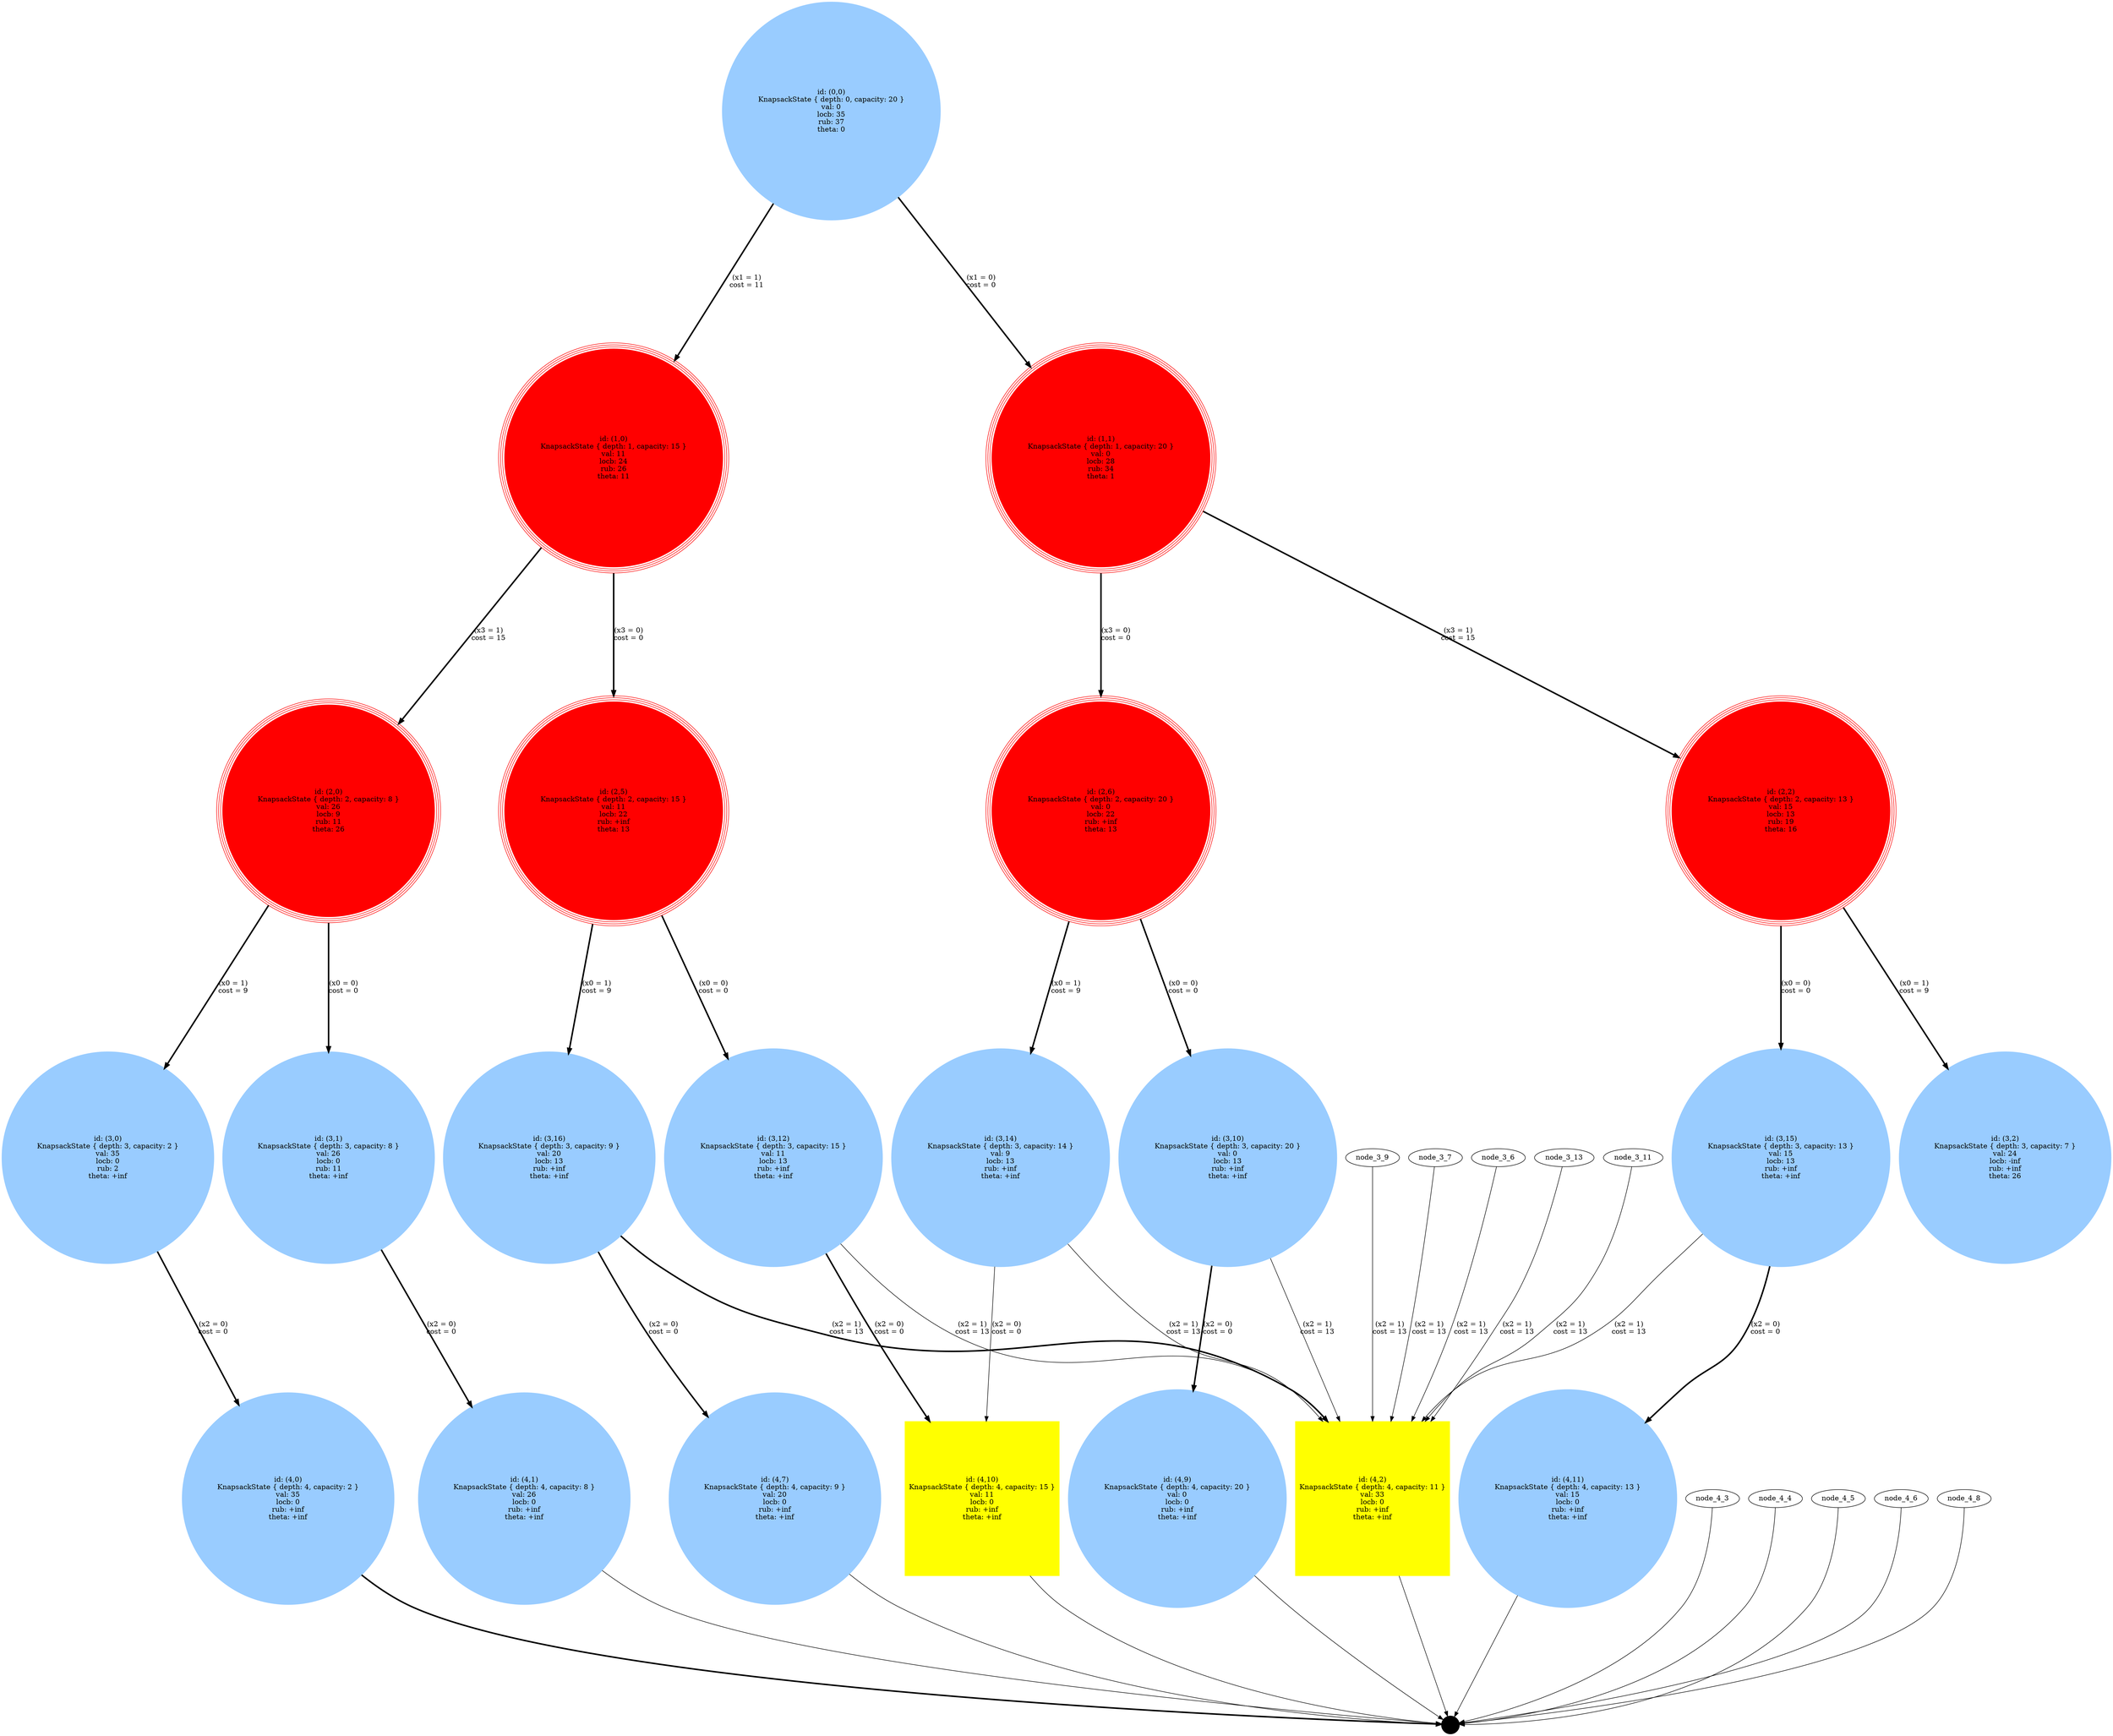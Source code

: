 digraph {
	ranksep = 3;

	node_0_0 [shape=circle,style=filled,color="#99ccff",peripheries=1,group="root",label="id: (0,0)
KnapsackState { depth: 0, capacity: 20 }\nval: 0\nlocb: 35\nrub: 37\ntheta: 0"];
	node_1_0 [shape=circle,style=filled,color=red,peripheries=4,group="1",label="id: (1,0)
KnapsackState { depth: 1, capacity: 15 }\nval: 11\nlocb: 24\nrub: 26\ntheta: 11"];
	node_0_0 -> node_1_0 [penwidth=3,label="(x1 = 1)\ncost = 11"];
	node_1_1 [shape=circle,style=filled,color=red,peripheries=4,group="1",label="id: (1,1)
KnapsackState { depth: 1, capacity: 20 }\nval: 0\nlocb: 28\nrub: 34\ntheta: 1"];
	node_0_0 -> node_1_1 [penwidth=3,label="(x1 = 0)\ncost = 0"];
	node_2_0 [shape=circle,style=filled,color=red,peripheries=4,group="3",label="id: (2,0)
KnapsackState { depth: 2, capacity: 8 }\nval: 26\nlocb: 9\nrub: 11\ntheta: 26"];
	node_1_0 -> node_2_0 [penwidth=3,label="(x3 = 1)\ncost = 15"];
	node_2_2 [shape=circle,style=filled,color=red,peripheries=4,group="3",label="id: (2,2)
KnapsackState { depth: 2, capacity: 13 }\nval: 15\nlocb: 13\nrub: 19\ntheta: 16"];
	node_1_1 -> node_2_2 [penwidth=3,label="(x3 = 1)\ncost = 15"];
	node_2_5 [shape=circle,style=filled,color=red,peripheries=4,group="3",label="id: (2,5)
KnapsackState { depth: 2, capacity: 15 }\nval: 11\nlocb: 22\nrub: +inf\ntheta: 13"];
	node_1_0 -> node_2_5 [penwidth=3,label="(x3 = 0)\ncost = 0"];
	node_2_6 [shape=circle,style=filled,color=red,peripheries=4,group="3",label="id: (2,6)
KnapsackState { depth: 2, capacity: 20 }\nval: 0\nlocb: 22\nrub: +inf\ntheta: 13"];
	node_1_1 -> node_2_6 [penwidth=3,label="(x3 = 0)\ncost = 0"];
	node_3_0 [shape=circle,style=filled,color="#99ccff",peripheries=1,group="0",label="id: (3,0)
KnapsackState { depth: 3, capacity: 2 }\nval: 35\nlocb: 0\nrub: 2\ntheta: +inf"];
	node_2_0 -> node_3_0 [penwidth=3,label="(x0 = 1)\ncost = 9"];
	node_3_1 [shape=circle,style=filled,color="#99ccff",peripheries=1,group="0",label="id: (3,1)
KnapsackState { depth: 3, capacity: 8 }\nval: 26\nlocb: 0\nrub: 11\ntheta: +inf"];
	node_2_0 -> node_3_1 [penwidth=3,label="(x0 = 0)\ncost = 0"];
	node_3_2 [shape=circle,style=filled,color="#99ccff",peripheries=1,group="0",label="id: (3,2)
KnapsackState { depth: 3, capacity: 7 }\nval: 24\nlocb: -inf\nrub: +inf\ntheta: 26"];
	node_2_2 -> node_3_2 [penwidth=3,label="(x0 = 1)\ncost = 9"];
	node_3_10 [shape=circle,style=filled,color="#99ccff",peripheries=1,group="0",label="id: (3,10)
KnapsackState { depth: 3, capacity: 20 }\nval: 0\nlocb: 13\nrub: +inf\ntheta: +inf"];
	node_2_6 -> node_3_10 [penwidth=3,label="(x0 = 0)\ncost = 0"];
	node_3_12 [shape=circle,style=filled,color="#99ccff",peripheries=1,group="0",label="id: (3,12)
KnapsackState { depth: 3, capacity: 15 }\nval: 11\nlocb: 13\nrub: +inf\ntheta: +inf"];
	node_2_5 -> node_3_12 [penwidth=3,label="(x0 = 0)\ncost = 0"];
	node_3_14 [shape=circle,style=filled,color="#99ccff",peripheries=1,group="0",label="id: (3,14)
KnapsackState { depth: 3, capacity: 14 }\nval: 9\nlocb: 13\nrub: +inf\ntheta: +inf"];
	node_2_6 -> node_3_14 [penwidth=3,label="(x0 = 1)\ncost = 9"];
	node_3_15 [shape=circle,style=filled,color="#99ccff",peripheries=1,group="0",label="id: (3,15)
KnapsackState { depth: 3, capacity: 13 }\nval: 15\nlocb: 13\nrub: +inf\ntheta: +inf"];
	node_2_2 -> node_3_15 [penwidth=3,label="(x0 = 0)\ncost = 0"];
	node_3_16 [shape=circle,style=filled,color="#99ccff",peripheries=1,group="0",label="id: (3,16)
KnapsackState { depth: 3, capacity: 9 }\nval: 20\nlocb: 13\nrub: +inf\ntheta: +inf"];
	node_2_5 -> node_3_16 [penwidth=3,label="(x0 = 1)\ncost = 9"];
	node_4_0 [shape=circle,style=filled,color="#99ccff",peripheries=1,group="2",label="id: (4,0)
KnapsackState { depth: 4, capacity: 2 }\nval: 35\nlocb: 0\nrub: +inf\ntheta: +inf"];
	node_3_0 -> node_4_0 [penwidth=3,label="(x2 = 0)\ncost = 0"];
	node_4_1 [shape=circle,style=filled,color="#99ccff",peripheries=1,group="2",label="id: (4,1)
KnapsackState { depth: 4, capacity: 8 }\nval: 26\nlocb: 0\nrub: +inf\ntheta: +inf"];
	node_3_1 -> node_4_1 [penwidth=3,label="(x2 = 0)\ncost = 0"];
	node_4_2 [shape=square,style=filled,color=yellow,peripheries=1,group="2",label="id: (4,2)
KnapsackState { depth: 4, capacity: 11 }\nval: 33\nlocb: 0\nrub: +inf\ntheta: +inf"];
	node_3_16 -> node_4_2 [penwidth=3,label="(x2 = 1)\ncost = 13"];
	node_3_15 -> node_4_2 [penwidth=1,label="(x2 = 1)\ncost = 13"];
	node_3_14 -> node_4_2 [penwidth=1,label="(x2 = 1)\ncost = 13"];
	node_3_13 -> node_4_2 [penwidth=1,label="(x2 = 1)\ncost = 13"];
	node_3_12 -> node_4_2 [penwidth=1,label="(x2 = 1)\ncost = 13"];
	node_3_11 -> node_4_2 [penwidth=1,label="(x2 = 1)\ncost = 13"];
	node_3_10 -> node_4_2 [penwidth=1,label="(x2 = 1)\ncost = 13"];
	node_3_9 -> node_4_2 [penwidth=1,label="(x2 = 1)\ncost = 13"];
	node_3_7 -> node_4_2 [penwidth=1,label="(x2 = 1)\ncost = 13"];
	node_3_6 -> node_4_2 [penwidth=1,label="(x2 = 1)\ncost = 13"];
	node_4_7 [shape=circle,style=filled,color="#99ccff",peripheries=1,group="2",label="id: (4,7)
KnapsackState { depth: 4, capacity: 9 }\nval: 20\nlocb: 0\nrub: +inf\ntheta: +inf"];
	node_3_16 -> node_4_7 [penwidth=3,label="(x2 = 0)\ncost = 0"];
	node_4_9 [shape=circle,style=filled,color="#99ccff",peripheries=1,group="2",label="id: (4,9)
KnapsackState { depth: 4, capacity: 20 }\nval: 0\nlocb: 0\nrub: +inf\ntheta: +inf"];
	node_3_10 -> node_4_9 [penwidth=3,label="(x2 = 0)\ncost = 0"];
	node_4_10 [shape=square,style=filled,color=yellow,peripheries=1,group="2",label="id: (4,10)
KnapsackState { depth: 4, capacity: 15 }\nval: 11\nlocb: 0\nrub: +inf\ntheta: +inf"];
	node_3_14 -> node_4_10 [penwidth=1,label="(x2 = 0)\ncost = 0"];
	node_3_12 -> node_4_10 [penwidth=3,label="(x2 = 0)\ncost = 0"];
	node_4_11 [shape=circle,style=filled,color="#99ccff",peripheries=1,group="2",label="id: (4,11)
KnapsackState { depth: 4, capacity: 13 }\nval: 15\nlocb: 0\nrub: +inf\ntheta: +inf"];
	node_3_15 -> node_4_11 [penwidth=3,label="(x2 = 0)\ncost = 0"];
	terminal [shape="circle", label="", style="filled", color="black", group="terminal"];
	node_4_0 -> terminal [penwidth=3];
	node_4_1 -> terminal;
	node_4_2 -> terminal;
	node_4_3 -> terminal;
	node_4_4 -> terminal;
	node_4_5 -> terminal;
	node_4_6 -> terminal;
	node_4_7 -> terminal;
	node_4_8 -> terminal;
	node_4_9 -> terminal;
	node_4_10 -> terminal;
	node_4_11 -> terminal;
}
